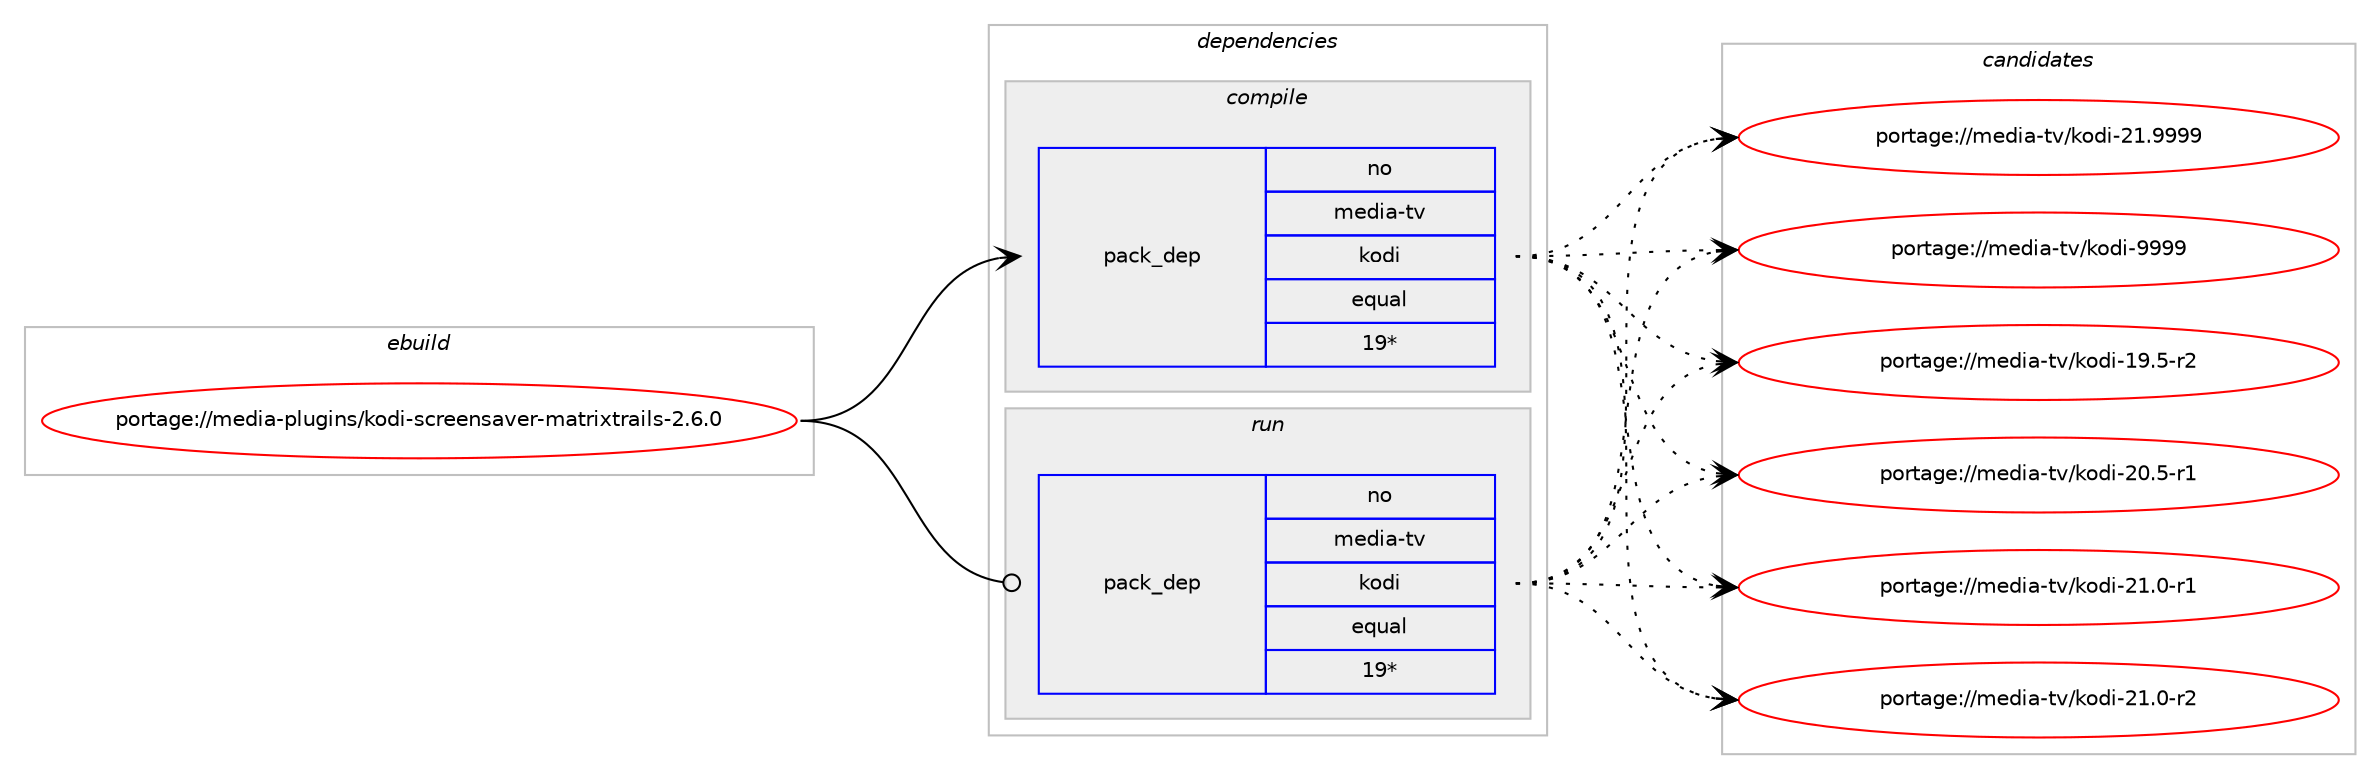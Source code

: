 digraph prolog {

# *************
# Graph options
# *************

newrank=true;
concentrate=true;
compound=true;
graph [rankdir=LR,fontname=Helvetica,fontsize=10,ranksep=1.5];#, ranksep=2.5, nodesep=0.2];
edge  [arrowhead=vee];
node  [fontname=Helvetica,fontsize=10];

# **********
# The ebuild
# **********

subgraph cluster_leftcol {
color=gray;
rank=same;
label=<<i>ebuild</i>>;
id [label="portage://media-plugins/kodi-screensaver-matrixtrails-2.6.0", color=red, width=4, href="../media-plugins/kodi-screensaver-matrixtrails-2.6.0.svg"];
}

# ****************
# The dependencies
# ****************

subgraph cluster_midcol {
color=gray;
label=<<i>dependencies</i>>;
subgraph cluster_compile {
fillcolor="#eeeeee";
style=filled;
label=<<i>compile</i>>;
subgraph pack81942 {
dependency160932 [label=<<TABLE BORDER="0" CELLBORDER="1" CELLSPACING="0" CELLPADDING="4" WIDTH="220"><TR><TD ROWSPAN="6" CELLPADDING="30">pack_dep</TD></TR><TR><TD WIDTH="110">no</TD></TR><TR><TD>media-tv</TD></TR><TR><TD>kodi</TD></TR><TR><TD>equal</TD></TR><TR><TD>19*</TD></TR></TABLE>>, shape=none, color=blue];
}
id:e -> dependency160932:w [weight=20,style="solid",arrowhead="vee"];
# *** BEGIN UNKNOWN DEPENDENCY TYPE (TODO) ***
# id -> package_dependency(portage://media-plugins/kodi-screensaver-matrixtrails-2.6.0,install,no,virtual,opengl,none,[,,],[],[])
# *** END UNKNOWN DEPENDENCY TYPE (TODO) ***

}
subgraph cluster_compileandrun {
fillcolor="#eeeeee";
style=filled;
label=<<i>compile and run</i>>;
}
subgraph cluster_run {
fillcolor="#eeeeee";
style=filled;
label=<<i>run</i>>;
subgraph pack81943 {
dependency160933 [label=<<TABLE BORDER="0" CELLBORDER="1" CELLSPACING="0" CELLPADDING="4" WIDTH="220"><TR><TD ROWSPAN="6" CELLPADDING="30">pack_dep</TD></TR><TR><TD WIDTH="110">no</TD></TR><TR><TD>media-tv</TD></TR><TR><TD>kodi</TD></TR><TR><TD>equal</TD></TR><TR><TD>19*</TD></TR></TABLE>>, shape=none, color=blue];
}
id:e -> dependency160933:w [weight=20,style="solid",arrowhead="odot"];
# *** BEGIN UNKNOWN DEPENDENCY TYPE (TODO) ***
# id -> package_dependency(portage://media-plugins/kodi-screensaver-matrixtrails-2.6.0,run,no,virtual,opengl,none,[,,],[],[])
# *** END UNKNOWN DEPENDENCY TYPE (TODO) ***

}
}

# **************
# The candidates
# **************

subgraph cluster_choices {
rank=same;
color=gray;
label=<<i>candidates</i>>;

subgraph choice81942 {
color=black;
nodesep=1;
choice10910110010597451161184710711110010545495746534511450 [label="portage://media-tv/kodi-19.5-r2", color=red, width=4,href="../media-tv/kodi-19.5-r2.svg"];
choice10910110010597451161184710711110010545504846534511449 [label="portage://media-tv/kodi-20.5-r1", color=red, width=4,href="../media-tv/kodi-20.5-r1.svg"];
choice10910110010597451161184710711110010545504946484511449 [label="portage://media-tv/kodi-21.0-r1", color=red, width=4,href="../media-tv/kodi-21.0-r1.svg"];
choice10910110010597451161184710711110010545504946484511450 [label="portage://media-tv/kodi-21.0-r2", color=red, width=4,href="../media-tv/kodi-21.0-r2.svg"];
choice1091011001059745116118471071111001054550494657575757 [label="portage://media-tv/kodi-21.9999", color=red, width=4,href="../media-tv/kodi-21.9999.svg"];
choice1091011001059745116118471071111001054557575757 [label="portage://media-tv/kodi-9999", color=red, width=4,href="../media-tv/kodi-9999.svg"];
dependency160932:e -> choice10910110010597451161184710711110010545495746534511450:w [style=dotted,weight="100"];
dependency160932:e -> choice10910110010597451161184710711110010545504846534511449:w [style=dotted,weight="100"];
dependency160932:e -> choice10910110010597451161184710711110010545504946484511449:w [style=dotted,weight="100"];
dependency160932:e -> choice10910110010597451161184710711110010545504946484511450:w [style=dotted,weight="100"];
dependency160932:e -> choice1091011001059745116118471071111001054550494657575757:w [style=dotted,weight="100"];
dependency160932:e -> choice1091011001059745116118471071111001054557575757:w [style=dotted,weight="100"];
}
subgraph choice81943 {
color=black;
nodesep=1;
choice10910110010597451161184710711110010545495746534511450 [label="portage://media-tv/kodi-19.5-r2", color=red, width=4,href="../media-tv/kodi-19.5-r2.svg"];
choice10910110010597451161184710711110010545504846534511449 [label="portage://media-tv/kodi-20.5-r1", color=red, width=4,href="../media-tv/kodi-20.5-r1.svg"];
choice10910110010597451161184710711110010545504946484511449 [label="portage://media-tv/kodi-21.0-r1", color=red, width=4,href="../media-tv/kodi-21.0-r1.svg"];
choice10910110010597451161184710711110010545504946484511450 [label="portage://media-tv/kodi-21.0-r2", color=red, width=4,href="../media-tv/kodi-21.0-r2.svg"];
choice1091011001059745116118471071111001054550494657575757 [label="portage://media-tv/kodi-21.9999", color=red, width=4,href="../media-tv/kodi-21.9999.svg"];
choice1091011001059745116118471071111001054557575757 [label="portage://media-tv/kodi-9999", color=red, width=4,href="../media-tv/kodi-9999.svg"];
dependency160933:e -> choice10910110010597451161184710711110010545495746534511450:w [style=dotted,weight="100"];
dependency160933:e -> choice10910110010597451161184710711110010545504846534511449:w [style=dotted,weight="100"];
dependency160933:e -> choice10910110010597451161184710711110010545504946484511449:w [style=dotted,weight="100"];
dependency160933:e -> choice10910110010597451161184710711110010545504946484511450:w [style=dotted,weight="100"];
dependency160933:e -> choice1091011001059745116118471071111001054550494657575757:w [style=dotted,weight="100"];
dependency160933:e -> choice1091011001059745116118471071111001054557575757:w [style=dotted,weight="100"];
}
}

}
